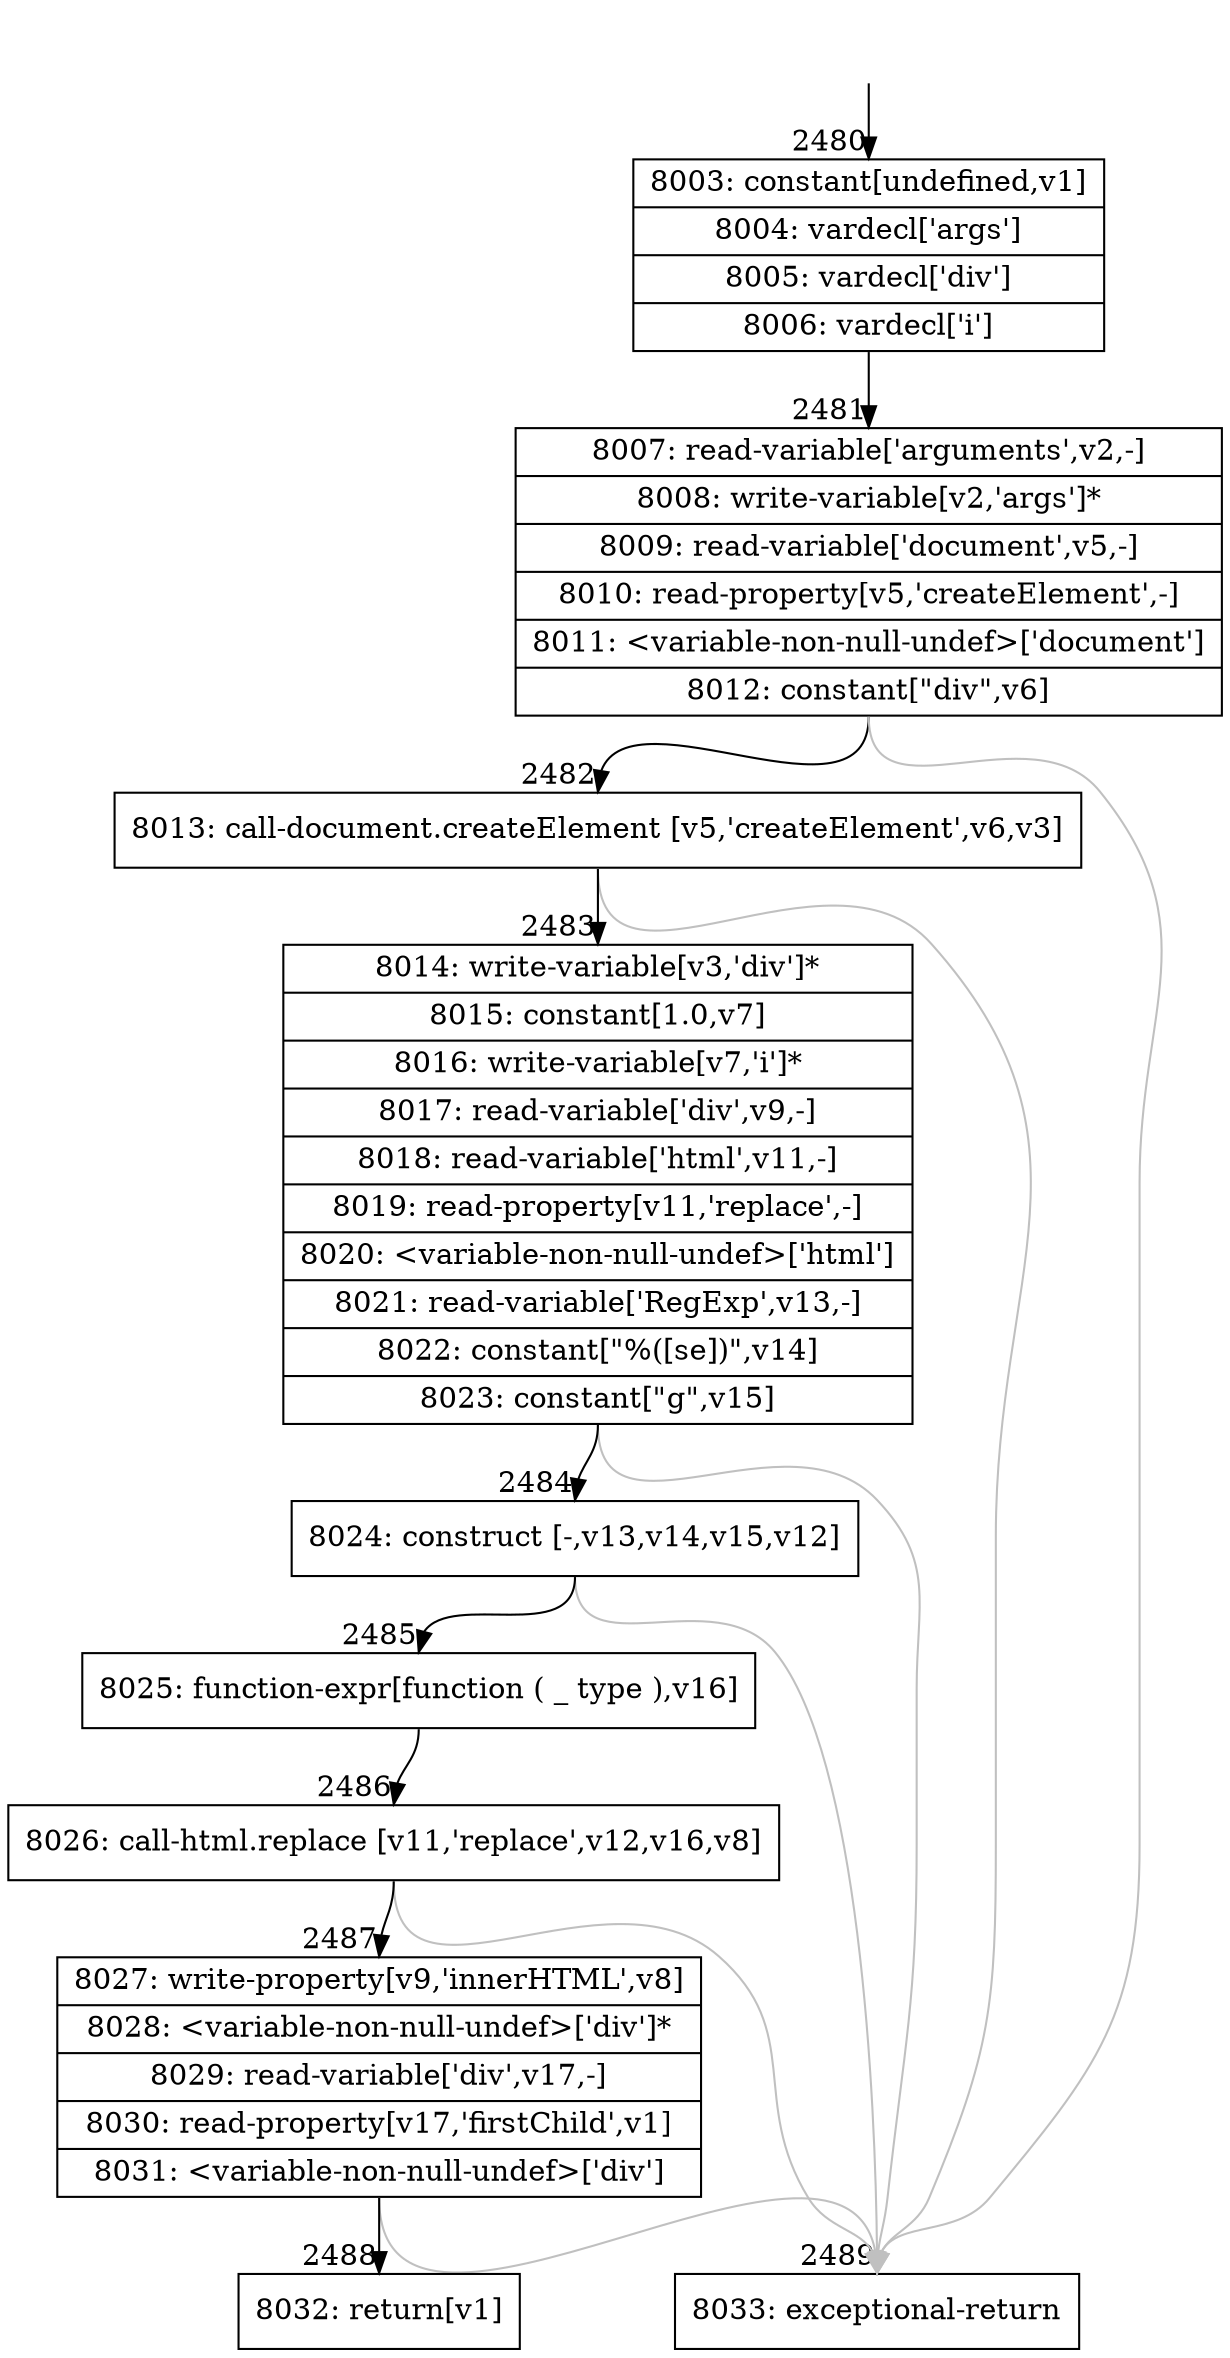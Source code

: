 digraph {
rankdir="TD"
BB_entry213[shape=none,label=""];
BB_entry213 -> BB2480 [tailport=s, headport=n, headlabel="    2480"]
BB2480 [shape=record label="{8003: constant[undefined,v1]|8004: vardecl['args']|8005: vardecl['div']|8006: vardecl['i']}" ] 
BB2480 -> BB2481 [tailport=s, headport=n, headlabel="      2481"]
BB2481 [shape=record label="{8007: read-variable['arguments',v2,-]|8008: write-variable[v2,'args']*|8009: read-variable['document',v5,-]|8010: read-property[v5,'createElement',-]|8011: \<variable-non-null-undef\>['document']|8012: constant[\"div\",v6]}" ] 
BB2481 -> BB2482 [tailport=s, headport=n, headlabel="      2482"]
BB2481 -> BB2489 [tailport=s, headport=n, color=gray, headlabel="      2489"]
BB2482 [shape=record label="{8013: call-document.createElement [v5,'createElement',v6,v3]}" ] 
BB2482 -> BB2483 [tailport=s, headport=n, headlabel="      2483"]
BB2482 -> BB2489 [tailport=s, headport=n, color=gray]
BB2483 [shape=record label="{8014: write-variable[v3,'div']*|8015: constant[1.0,v7]|8016: write-variable[v7,'i']*|8017: read-variable['div',v9,-]|8018: read-variable['html',v11,-]|8019: read-property[v11,'replace',-]|8020: \<variable-non-null-undef\>['html']|8021: read-variable['RegExp',v13,-]|8022: constant[\"%([se])\",v14]|8023: constant[\"g\",v15]}" ] 
BB2483 -> BB2484 [tailport=s, headport=n, headlabel="      2484"]
BB2483 -> BB2489 [tailport=s, headport=n, color=gray]
BB2484 [shape=record label="{8024: construct [-,v13,v14,v15,v12]}" ] 
BB2484 -> BB2485 [tailport=s, headport=n, headlabel="      2485"]
BB2484 -> BB2489 [tailport=s, headport=n, color=gray]
BB2485 [shape=record label="{8025: function-expr[function ( _ type ),v16]}" ] 
BB2485 -> BB2486 [tailport=s, headport=n, headlabel="      2486"]
BB2486 [shape=record label="{8026: call-html.replace [v11,'replace',v12,v16,v8]}" ] 
BB2486 -> BB2487 [tailport=s, headport=n, headlabel="      2487"]
BB2486 -> BB2489 [tailport=s, headport=n, color=gray]
BB2487 [shape=record label="{8027: write-property[v9,'innerHTML',v8]|8028: \<variable-non-null-undef\>['div']*|8029: read-variable['div',v17,-]|8030: read-property[v17,'firstChild',v1]|8031: \<variable-non-null-undef\>['div']}" ] 
BB2487 -> BB2488 [tailport=s, headport=n, headlabel="      2488"]
BB2487 -> BB2489 [tailport=s, headport=n, color=gray]
BB2488 [shape=record label="{8032: return[v1]}" ] 
BB2489 [shape=record label="{8033: exceptional-return}" ] 
//#$~ 2885
}
